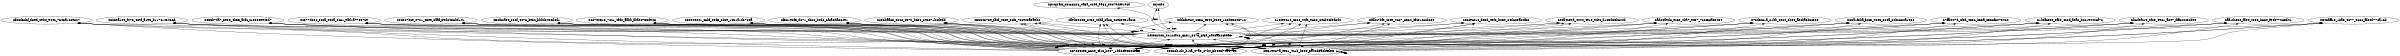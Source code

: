 digraph PROV { size="16,12"; rankdir="BT"; 
n67235ce3_662e_4f13_b087_1bd82b450cb2 -> nf23d5dcf_d8ed_49b0_944c_7643a12c9827 [labelfontsize="8",labeldistance="1.5",labelangle="60.0",rotation="20",taillabel="der"]
n67235ce3_662e_4f13_b087_1bd82b450cb2 -> n7ffb247d_cf5d_4536_b53a_3538f8075480 [labelfontsize="8",labeldistance="1.5",labelangle="60.0",rotation="20",taillabel="der"]
n67235ce3_662e_4f13_b087_1bd82b450cb2 -> naeb55205_34c8_4ddf_8a28_46e8e951a3cc [labelfontsize="8",labeldistance="1.5",labelangle="60.0",rotation="20",taillabel="der"]
n67235ce3_662e_4f13_b087_1bd82b450cb2 -> n5550373e_df2f_4e2e_8cf8_7c6e08a5a9b2 [labelfontsize="8",labeldistance="1.5",labelangle="60.0",rotation="20",taillabel="der"]
n67235ce3_662e_4f13_b087_1bd82b450cb2 -> n02507bce_0721_43ee_8aaf_39d2486bd141 [labelfontsize="8",labeldistance="1.5",labelangle="60.0",rotation="20",taillabel="der"]
n67235ce3_662e_4f13_b087_1bd82b450cb2 -> n687e0515_72c1_4fd0_aabb_aba9c755d948 [labelfontsize="8",labeldistance="1.5",labelangle="60.0",rotation="20",taillabel="der"]
n67235ce3_662e_4f13_b087_1bd82b450cb2 -> ne0a4c39d_4044_4e1e_9cbc_d185d55b600b [labelfontsize="8",labeldistance="1.5",labelangle="60.0",rotation="20",taillabel="der"]
n67235ce3_662e_4f13_b087_1bd82b450cb2 -> nb6d9fc19_9f25_4981_a0e7_dff822c32b49 [labelfontsize="8",labeldistance="1.5",labelangle="60.0",rotation="20",taillabel="der"]
n67235ce3_662e_4f13_b087_1bd82b450cb2 -> naa1dc56e_fae4_4830_b684_f94b77065d41 [labelfontsize="8",labeldistance="1.5",labelangle="60.0",rotation="20",taillabel="der"]
n67235ce3_662e_4f13_b087_1bd82b450cb2 -> nf58198f5_d871_4b60_b4d8_6f8a3da86291 [labelfontsize="8",labeldistance="1.5",labelangle="60.0",rotation="20",taillabel="der"]
n67235ce3_662e_4f13_b087_1bd82b450cb2 -> nad84a9d8_ec60_4ba7_9c57_76cc58a53434 [labelfontsize="8",labeldistance="1.5",labelangle="60.0",rotation="20",taillabel="der"]
n67235ce3_662e_4f13_b087_1bd82b450cb2 -> n455b7da7_3e39_4b55_a0fc_c1e000ee45d7 [labelfontsize="8",labeldistance="1.5",labelangle="60.0",rotation="20",taillabel="der"]
n67235ce3_662e_4f13_b087_1bd82b450cb2 -> nc577d828_e0ca_440a_8c81_9ad1a77057c9 [labelfontsize="8",labeldistance="1.5",labelangle="60.0",rotation="20",taillabel="der"]
n67235ce3_662e_4f13_b087_1bd82b450cb2 -> n18ce9610_c332_44fe_9682_6e6b9cf4d2d0 [labelfontsize="8",labeldistance="1.5",labelangle="60.0",rotation="20",taillabel="der"]
n67235ce3_662e_4f13_b087_1bd82b450cb2 -> nexecution_0c122a43_3851_4475_8f69_3ad4ab26eea4 [labelfontsize="8",labeldistance="1.5",labelangle="60.0",rotation="20",taillabel="gen"]
n67235ce3_662e_4f13_b087_1bd82b450cb2 -> n73d5cc1a_21bb_4e60_8b84_abcba3bcc385 [labelfontsize="8",labeldistance="1.5",labelangle="60.0",rotation="20",taillabel="der"]
n67235ce3_662e_4f13_b087_1bd82b450cb2 -> nc239a109_f076_439f_a195_b117c148466d [labelfontsize="8",labeldistance="1.5",labelangle="60.0",rotation="20",taillabel="der"]
n67235ce3_662e_4f13_b087_1bd82b450cb2 -> nfdbc7bf9_c8c9_4687_8564_0fc31cc2bc64 [labelfontsize="8",labeldistance="1.5",labelangle="60.0",rotation="20",taillabel="der"]
n67235ce3_662e_4f13_b087_1bd82b450cb2 -> n256baa88_e842_4570_b638_39c671b6dedd [labelfontsize="8",labeldistance="1.5",labelangle="60.0",rotation="20",taillabel="der"]
n67235ce3_662e_4f13_b087_1bd82b450cb2 -> n3894e001_c6bf_43d5_8bce_1451a1d8780a [labelfontsize="8",labeldistance="1.5",labelangle="60.0",rotation="20",taillabel="der"]
n67235ce3_662e_4f13_b087_1bd82b450cb2 -> n83a1f3ba_f235_48e5_838a_c0b2880a1936 [labelfontsize="8",labeldistance="1.5",labelangle="60.0",rotation="20",taillabel="der"]
n67235ce3_662e_4f13_b087_1bd82b450cb2 -> n1bdf65ee_5fb0_4c2d_aea2_b2c194406f72 [labelfontsize="8",labeldistance="1.5",labelangle="60.0",rotation="20",taillabel="der"]
n67235ce3_662e_4f13_b087_1bd82b450cb2 -> ndd3f2984_6556_4540_b569_160be580571c [labelfontsize="8",labeldistance="1.5",labelangle="60.0",rotation="20",taillabel="der"]
n67235ce3_662e_4f13_b087_1bd82b450cb2 -> n548aff18_18a5_4677_9662_af20d778a16b [labelfontsize="8",labeldistance="1.5",labelangle="60.0",rotation="20",taillabel="der"]
n67235ce3_662e_4f13_b087_1bd82b450cb2 -> n50fc2ae4_232f_4076_be3c_bbbd040cd4d1 [labelfontsize="8",labeldistance="1.5",labelangle="60.0",rotation="20",taillabel="der"]
n67235ce3_662e_4f13_b087_1bd82b450cb2 -> ne38e6e1c_de5d_45f8_b050_24d6c3ab0f33 [labelfontsize="8",labeldistance="1.5",labelangle="60.0",rotation="20",taillabel="der"]
n9338b1d0_b1ca_47a3_87b0_5b4ecf745174 -> n548aff18_18a5_4677_9662_af20d778a16b [labelfontsize="8",labeldistance="1.5",labelangle="60.0",rotation="20",taillabel="der"]
n9338b1d0_b1ca_47a3_87b0_5b4ecf745174 -> ndd3f2984_6556_4540_b569_160be580571c [labelfontsize="8",labeldistance="1.5",labelangle="60.0",rotation="20",taillabel="der"]
n9338b1d0_b1ca_47a3_87b0_5b4ecf745174 -> n7ffb247d_cf5d_4536_b53a_3538f8075480 [labelfontsize="8",labeldistance="1.5",labelangle="60.0",rotation="20",taillabel="der"]
n9338b1d0_b1ca_47a3_87b0_5b4ecf745174 -> nf58198f5_d871_4b60_b4d8_6f8a3da86291 [labelfontsize="8",labeldistance="1.5",labelangle="60.0",rotation="20",taillabel="der"]
n9338b1d0_b1ca_47a3_87b0_5b4ecf745174 -> nad84a9d8_ec60_4ba7_9c57_76cc58a53434 [labelfontsize="8",labeldistance="1.5",labelangle="60.0",rotation="20",taillabel="der"]
n9338b1d0_b1ca_47a3_87b0_5b4ecf745174 -> n18ce9610_c332_44fe_9682_6e6b9cf4d2d0 [labelfontsize="8",labeldistance="1.5",labelangle="60.0",rotation="20",taillabel="der"]
n9338b1d0_b1ca_47a3_87b0_5b4ecf745174 -> nf23d5dcf_d8ed_49b0_944c_7643a12c9827 [labelfontsize="8",labeldistance="1.5",labelangle="60.0",rotation="20",taillabel="der"]
n9338b1d0_b1ca_47a3_87b0_5b4ecf745174 -> nb6d9fc19_9f25_4981_a0e7_dff822c32b49 [labelfontsize="8",labeldistance="1.5",labelangle="60.0",rotation="20",taillabel="der"]
n9338b1d0_b1ca_47a3_87b0_5b4ecf745174 -> n3894e001_c6bf_43d5_8bce_1451a1d8780a [labelfontsize="8",labeldistance="1.5",labelangle="60.0",rotation="20",taillabel="der"]
n9338b1d0_b1ca_47a3_87b0_5b4ecf745174 -> naeb55205_34c8_4ddf_8a28_46e8e951a3cc [labelfontsize="8",labeldistance="1.5",labelangle="60.0",rotation="20",taillabel="der"]
n9338b1d0_b1ca_47a3_87b0_5b4ecf745174 -> naa1dc56e_fae4_4830_b684_f94b77065d41 [labelfontsize="8",labeldistance="1.5",labelangle="60.0",rotation="20",taillabel="der"]
n9338b1d0_b1ca_47a3_87b0_5b4ecf745174 -> n256baa88_e842_4570_b638_39c671b6dedd [labelfontsize="8",labeldistance="1.5",labelangle="60.0",rotation="20",taillabel="der"]
n9338b1d0_b1ca_47a3_87b0_5b4ecf745174 -> n73d5cc1a_21bb_4e60_8b84_abcba3bcc385 [labelfontsize="8",labeldistance="1.5",labelangle="60.0",rotation="20",taillabel="der"]
n9338b1d0_b1ca_47a3_87b0_5b4ecf745174 -> n83a1f3ba_f235_48e5_838a_c0b2880a1936 [labelfontsize="8",labeldistance="1.5",labelangle="60.0",rotation="20",taillabel="der"]
n9338b1d0_b1ca_47a3_87b0_5b4ecf745174 -> nexecution_0c122a43_3851_4475_8f69_3ad4ab26eea4 [labelfontsize="8",labeldistance="1.5",labelangle="60.0",rotation="20",taillabel="gen"]
n9338b1d0_b1ca_47a3_87b0_5b4ecf745174 -> n5550373e_df2f_4e2e_8cf8_7c6e08a5a9b2 [labelfontsize="8",labeldistance="1.5",labelangle="60.0",rotation="20",taillabel="der"]
n9338b1d0_b1ca_47a3_87b0_5b4ecf745174 -> ne38e6e1c_de5d_45f8_b050_24d6c3ab0f33 [labelfontsize="8",labeldistance="1.5",labelangle="60.0",rotation="20",taillabel="der"]
n9338b1d0_b1ca_47a3_87b0_5b4ecf745174 -> nfdbc7bf9_c8c9_4687_8564_0fc31cc2bc64 [labelfontsize="8",labeldistance="1.5",labelangle="60.0",rotation="20",taillabel="der"]
n9338b1d0_b1ca_47a3_87b0_5b4ecf745174 -> nc239a109_f076_439f_a195_b117c148466d [labelfontsize="8",labeldistance="1.5",labelangle="60.0",rotation="20",taillabel="der"]
n9338b1d0_b1ca_47a3_87b0_5b4ecf745174 -> nc577d828_e0ca_440a_8c81_9ad1a77057c9 [labelfontsize="8",labeldistance="1.5",labelangle="60.0",rotation="20",taillabel="der"]
n9338b1d0_b1ca_47a3_87b0_5b4ecf745174 -> n455b7da7_3e39_4b55_a0fc_c1e000ee45d7 [labelfontsize="8",labeldistance="1.5",labelangle="60.0",rotation="20",taillabel="der"]
n9338b1d0_b1ca_47a3_87b0_5b4ecf745174 -> n50fc2ae4_232f_4076_be3c_bbbd040cd4d1 [labelfontsize="8",labeldistance="1.5",labelangle="60.0",rotation="20",taillabel="der"]
n9338b1d0_b1ca_47a3_87b0_5b4ecf745174 -> ne0a4c39d_4044_4e1e_9cbc_d185d55b600b [labelfontsize="8",labeldistance="1.5",labelangle="60.0",rotation="20",taillabel="der"]
n9338b1d0_b1ca_47a3_87b0_5b4ecf745174 -> n02507bce_0721_43ee_8aaf_39d2486bd141 [labelfontsize="8",labeldistance="1.5",labelangle="60.0",rotation="20",taillabel="der"]
n9338b1d0_b1ca_47a3_87b0_5b4ecf745174 -> n1bdf65ee_5fb0_4c2d_aea2_b2c194406f72 [labelfontsize="8",labeldistance="1.5",labelangle="60.0",rotation="20",taillabel="der"]
n9338b1d0_b1ca_47a3_87b0_5b4ecf745174 -> n687e0515_72c1_4fd0_aabb_aba9c755d948 [labelfontsize="8",labeldistance="1.5",labelangle="60.0",rotation="20",taillabel="der"]
n9519087a_ee21_4c1b_b003_5e40b8e2b8de -> nad84a9d8_ec60_4ba7_9c57_76cc58a53434 [labelfontsize="8",labeldistance="1.5",labelangle="60.0",rotation="20",taillabel="der"]
n9519087a_ee21_4c1b_b003_5e40b8e2b8de -> n7ffb247d_cf5d_4536_b53a_3538f8075480 [labelfontsize="8",labeldistance="1.5",labelangle="60.0",rotation="20",taillabel="der"]
n9519087a_ee21_4c1b_b003_5e40b8e2b8de -> nexecution_0c122a43_3851_4475_8f69_3ad4ab26eea4 [labelfontsize="8",labeldistance="1.5",labelangle="60.0",rotation="20",taillabel="gen"]
n9519087a_ee21_4c1b_b003_5e40b8e2b8de -> nc577d828_e0ca_440a_8c81_9ad1a77057c9 [labelfontsize="8",labeldistance="1.5",labelangle="60.0",rotation="20",taillabel="der"]
n9519087a_ee21_4c1b_b003_5e40b8e2b8de -> n18ce9610_c332_44fe_9682_6e6b9cf4d2d0 [labelfontsize="8",labeldistance="1.5",labelangle="60.0",rotation="20",taillabel="der"]
n9519087a_ee21_4c1b_b003_5e40b8e2b8de -> nb6d9fc19_9f25_4981_a0e7_dff822c32b49 [labelfontsize="8",labeldistance="1.5",labelangle="60.0",rotation="20",taillabel="der"]
n9519087a_ee21_4c1b_b003_5e40b8e2b8de -> n548aff18_18a5_4677_9662_af20d778a16b [labelfontsize="8",labeldistance="1.5",labelangle="60.0",rotation="20",taillabel="der"]
n9519087a_ee21_4c1b_b003_5e40b8e2b8de -> naeb55205_34c8_4ddf_8a28_46e8e951a3cc [labelfontsize="8",labeldistance="1.5",labelangle="60.0",rotation="20",taillabel="der"]
n9519087a_ee21_4c1b_b003_5e40b8e2b8de -> n256baa88_e842_4570_b638_39c671b6dedd [labelfontsize="8",labeldistance="1.5",labelangle="60.0",rotation="20",taillabel="der"]
n9519087a_ee21_4c1b_b003_5e40b8e2b8de -> nf58198f5_d871_4b60_b4d8_6f8a3da86291 [labelfontsize="8",labeldistance="1.5",labelangle="60.0",rotation="20",taillabel="der"]
n9519087a_ee21_4c1b_b003_5e40b8e2b8de -> ne0a4c39d_4044_4e1e_9cbc_d185d55b600b [labelfontsize="8",labeldistance="1.5",labelangle="60.0",rotation="20",taillabel="der"]
n9519087a_ee21_4c1b_b003_5e40b8e2b8de -> ne38e6e1c_de5d_45f8_b050_24d6c3ab0f33 [labelfontsize="8",labeldistance="1.5",labelangle="60.0",rotation="20",taillabel="der"]
n9519087a_ee21_4c1b_b003_5e40b8e2b8de -> n5550373e_df2f_4e2e_8cf8_7c6e08a5a9b2 [labelfontsize="8",labeldistance="1.5",labelangle="60.0",rotation="20",taillabel="der"]
n9519087a_ee21_4c1b_b003_5e40b8e2b8de -> nf23d5dcf_d8ed_49b0_944c_7643a12c9827 [labelfontsize="8",labeldistance="1.5",labelangle="60.0",rotation="20",taillabel="der"]
n9519087a_ee21_4c1b_b003_5e40b8e2b8de -> n83a1f3ba_f235_48e5_838a_c0b2880a1936 [labelfontsize="8",labeldistance="1.5",labelangle="60.0",rotation="20",taillabel="der"]
n9519087a_ee21_4c1b_b003_5e40b8e2b8de -> n3894e001_c6bf_43d5_8bce_1451a1d8780a [labelfontsize="8",labeldistance="1.5",labelangle="60.0",rotation="20",taillabel="der"]
n9519087a_ee21_4c1b_b003_5e40b8e2b8de -> naa1dc56e_fae4_4830_b684_f94b77065d41 [labelfontsize="8",labeldistance="1.5",labelangle="60.0",rotation="20",taillabel="der"]
n9519087a_ee21_4c1b_b003_5e40b8e2b8de -> n455b7da7_3e39_4b55_a0fc_c1e000ee45d7 [labelfontsize="8",labeldistance="1.5",labelangle="60.0",rotation="20",taillabel="der"]
n9519087a_ee21_4c1b_b003_5e40b8e2b8de -> nfdbc7bf9_c8c9_4687_8564_0fc31cc2bc64 [labelfontsize="8",labeldistance="1.5",labelangle="60.0",rotation="20",taillabel="der"]
n9519087a_ee21_4c1b_b003_5e40b8e2b8de -> nc239a109_f076_439f_a195_b117c148466d [labelfontsize="8",labeldistance="1.5",labelangle="60.0",rotation="20",taillabel="der"]
n9519087a_ee21_4c1b_b003_5e40b8e2b8de -> n73d5cc1a_21bb_4e60_8b84_abcba3bcc385 [labelfontsize="8",labeldistance="1.5",labelangle="60.0",rotation="20",taillabel="der"]
n9519087a_ee21_4c1b_b003_5e40b8e2b8de -> n02507bce_0721_43ee_8aaf_39d2486bd141 [labelfontsize="8",labeldistance="1.5",labelangle="60.0",rotation="20",taillabel="der"]
n9519087a_ee21_4c1b_b003_5e40b8e2b8de -> ndd3f2984_6556_4540_b569_160be580571c [labelfontsize="8",labeldistance="1.5",labelangle="60.0",rotation="20",taillabel="der"]
n9519087a_ee21_4c1b_b003_5e40b8e2b8de -> n50fc2ae4_232f_4076_be3c_bbbd040cd4d1 [labelfontsize="8",labeldistance="1.5",labelangle="60.0",rotation="20",taillabel="der"]
n9519087a_ee21_4c1b_b003_5e40b8e2b8de -> n687e0515_72c1_4fd0_aabb_aba9c755d948 [labelfontsize="8",labeldistance="1.5",labelangle="60.0",rotation="20",taillabel="der"]
n9519087a_ee21_4c1b_b003_5e40b8e2b8de -> n1bdf65ee_5fb0_4c2d_aea2_b2c194406f72 [labelfontsize="8",labeldistance="1.5",labelangle="60.0",rotation="20",taillabel="der"]
nexecution_0c122a43_3851_4475_8f69_3ad4ab26eea4 -> n83a1f3ba_f235_48e5_838a_c0b2880a1936 [labelfontsize="8",labeldistance="1.5",labelangle="60.0",rotation="20",taillabel="use"]
nexecution_0c122a43_3851_4475_8f69_3ad4ab26eea4 -> nfdbc7bf9_c8c9_4687_8564_0fc31cc2bc64 [labelfontsize="8",labeldistance="1.5",labelangle="60.0",rotation="20",taillabel="use"]
nexecution_0c122a43_3851_4475_8f69_3ad4ab26eea4 -> n7ffb247d_cf5d_4536_b53a_3538f8075480 [labelfontsize="8",labeldistance="1.5",labelangle="60.0",rotation="20",taillabel="use"]
nexecution_0c122a43_3851_4475_8f69_3ad4ab26eea4 -> naa1dc56e_fae4_4830_b684_f94b77065d41 [labelfontsize="8",labeldistance="1.5",labelangle="60.0",rotation="20",taillabel="use"]
nexecution_0c122a43_3851_4475_8f69_3ad4ab26eea4 -> n3894e001_c6bf_43d5_8bce_1451a1d8780a [labelfontsize="8",labeldistance="1.5",labelangle="60.0",rotation="20",taillabel="use"]
nexecution_0c122a43_3851_4475_8f69_3ad4ab26eea4 -> n5550373e_df2f_4e2e_8cf8_7c6e08a5a9b2 [labelfontsize="8",labeldistance="1.5",labelangle="60.0",rotation="20",taillabel="use"]
nexecution_0c122a43_3851_4475_8f69_3ad4ab26eea4 -> ne38e6e1c_de5d_45f8_b050_24d6c3ab0f33 [labelfontsize="8",labeldistance="1.5",labelangle="60.0",rotation="20",taillabel="use"]
nexecution_0c122a43_3851_4475_8f69_3ad4ab26eea4 -> nb6d9fc19_9f25_4981_a0e7_dff822c32b49 [labelfontsize="8",labeldistance="1.5",labelangle="60.0",rotation="20",taillabel="use"]
nexecution_0c122a43_3851_4475_8f69_3ad4ab26eea4 -> n1bdf65ee_5fb0_4c2d_aea2_b2c194406f72 [labelfontsize="8",labeldistance="1.5",labelangle="60.0",rotation="20",taillabel="use"]
nexecution_0c122a43_3851_4475_8f69_3ad4ab26eea4 -> ndd3f2984_6556_4540_b569_160be580571c [labelfontsize="8",labeldistance="1.5",labelangle="60.0",rotation="20",taillabel="use"]
nexecution_0c122a43_3851_4475_8f69_3ad4ab26eea4 -> naeb55205_34c8_4ddf_8a28_46e8e951a3cc [labelfontsize="8",labeldistance="1.5",labelangle="60.0",rotation="20",taillabel="use"]
nexecution_0c122a43_3851_4475_8f69_3ad4ab26eea4 -> n02507bce_0721_43ee_8aaf_39d2486bd141 [labelfontsize="8",labeldistance="1.5",labelangle="60.0",rotation="20",taillabel="use"]
nexecution_0c122a43_3851_4475_8f69_3ad4ab26eea4 -> n18ce9610_c332_44fe_9682_6e6b9cf4d2d0 [labelfontsize="8",labeldistance="1.5",labelangle="60.0",rotation="20",taillabel="use"]
nexecution_0c122a43_3851_4475_8f69_3ad4ab26eea4 -> nad84a9d8_ec60_4ba7_9c57_76cc58a53434 [labelfontsize="8",labeldistance="1.5",labelangle="60.0",rotation="20",taillabel="use"]
nexecution_0c122a43_3851_4475_8f69_3ad4ab26eea4 -> nc239a109_f076_439f_a195_b117c148466d [labelfontsize="8",labeldistance="1.5",labelangle="60.0",rotation="20",taillabel="use"]
nexecution_0c122a43_3851_4475_8f69_3ad4ab26eea4 -> ncjones [labelfontsize="8",labeldistance="1.5",labelangle="60.0",rotation="20",taillabel="assoc"]
nexecution_0c122a43_3851_4475_8f69_3ad4ab26eea4 -> n256baa88_e842_4570_b638_39c671b6dedd [labelfontsize="8",labeldistance="1.5",labelangle="60.0",rotation="20",taillabel="use"]
nexecution_0c122a43_3851_4475_8f69_3ad4ab26eea4 -> n455b7da7_3e39_4b55_a0fc_c1e000ee45d7 [labelfontsize="8",labeldistance="1.5",labelangle="60.0",rotation="20",taillabel="use"]
nexecution_0c122a43_3851_4475_8f69_3ad4ab26eea4 -> n73d5cc1a_21bb_4e60_8b84_abcba3bcc385 [labelfontsize="8",labeldistance="1.5",labelangle="60.0",rotation="20",taillabel="use"]
nexecution_0c122a43_3851_4475_8f69_3ad4ab26eea4 -> nf58198f5_d871_4b60_b4d8_6f8a3da86291 [labelfontsize="8",labeldistance="1.5",labelangle="60.0",rotation="20",taillabel="use"]
nexecution_0c122a43_3851_4475_8f69_3ad4ab26eea4 -> nf23d5dcf_d8ed_49b0_944c_7643a12c9827 [labelfontsize="8",labeldistance="1.5",labelangle="60.0",rotation="20",taillabel="use"]
nexecution_0c122a43_3851_4475_8f69_3ad4ab26eea4 -> n687e0515_72c1_4fd0_aabb_aba9c755d948 [labelfontsize="8",labeldistance="1.5",labelangle="60.0",rotation="20",taillabel="use"]
nexecution_0c122a43_3851_4475_8f69_3ad4ab26eea4 -> ne0a4c39d_4044_4e1e_9cbc_d185d55b600b [labelfontsize="8",labeldistance="1.5",labelangle="60.0",rotation="20",taillabel="use"]
nexecution_0c122a43_3851_4475_8f69_3ad4ab26eea4 -> n50fc2ae4_232f_4076_be3c_bbbd040cd4d1 [labelfontsize="8",labeldistance="1.5",labelangle="60.0",rotation="20",taillabel="use"]
nexecution_0c122a43_3851_4475_8f69_3ad4ab26eea4 -> nc577d828_e0ca_440a_8c81_9ad1a77057c9 [labelfontsize="8",labeldistance="1.5",labelangle="60.0",rotation="20",taillabel="use"]
nexecution_0c122a43_3851_4475_8f69_3ad4ab26eea4 -> n548aff18_18a5_4677_9662_af20d778a16b [labelfontsize="8",labeldistance="1.5",labelangle="60.0",rotation="20",taillabel="use"]
nbn0 [shape="point",label=""]
nexecution_0c122a43_3851_4475_8f69_3ad4ab26eea4 -> nbn0 [arrowhead="none"]
nbn0 -> ncjones [labelfontsize="8",labeldistance="1.5",labelangle="60.0",rotation="20",taillabel="assoc"]
nbn0 -> nprogram_c5c66228_0a3a_429e_9e68_0bc79dee1ecd []
}
